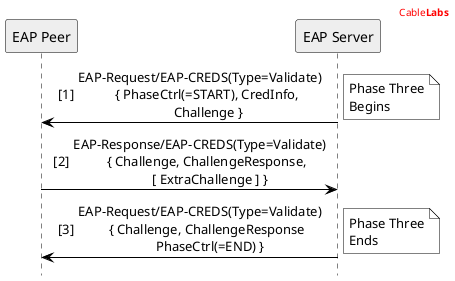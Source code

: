 
@startuml

'' header information
header
<font color="red">Cable<b>Labs</b></font>
endheader

'' Use this to hide the foot boxes
hide footbox

skinparam sequenceMessageAlign center
skinparam NoteBorderColor black
'' skinparam BackgroundColor #ddd

skinparam sequence {
	borderColor black
	ArrowColor black
	ActorBorderColor black
	ParticipantBorderColor black
	LifeLineBorderColor black
	LifeLineBackgroundColor white
}

'' Participants Declaration
Participant "EAP Peer" as P #eee
Participant "EAP Server" as S #eee

autonumber 1 "[##]"
S->P: EAP-Request/EAP-CREDS(Type=Validate)\n    { PhaseCtrl(=START), CredInfo,\n     Challenge }
note right #fff: Phase Three\nBegins

P->S: EAP-Response/EAP-CREDS(Type=Validate)\n    { Challenge, ChallengeResponse,\n      [ ExtraChallenge ] }

S->P: EAP-Request/EAP-CREDS(Type=Validate)\n    { Challenge, ChallengeResponse\n      PhaseCtrl(=END) }

note right #fff: Phase Three\nEnds


@enduml
